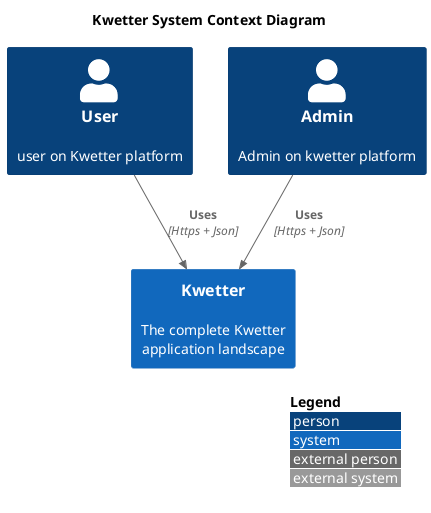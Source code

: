@startuml Kwetter_C1
!include <C4/C4_Context>
!define DEVICONS https://raw.githubusercontent.com/tupadr3/plantuml-icon-font-sprites/master/devicons
!define FONTAWESOME https://raw.githubusercontent.com/tupadr3/plantuml-icon-font-sprites/master/font-awesome-5
LAYOUT_WITH_LEGEND()

title Kwetter System Context Diagram

Person(user, User, user on Kwetter platform)
Person(admin, Admin, Admin on kwetter platform)

System(kwetter, Kwetter, The complete Kwetter application landscape)
   
Rel(user, kwetter, Uses, Https + Json)    
Rel(admin, kwetter, Uses, Https + Json)    
@enduml
